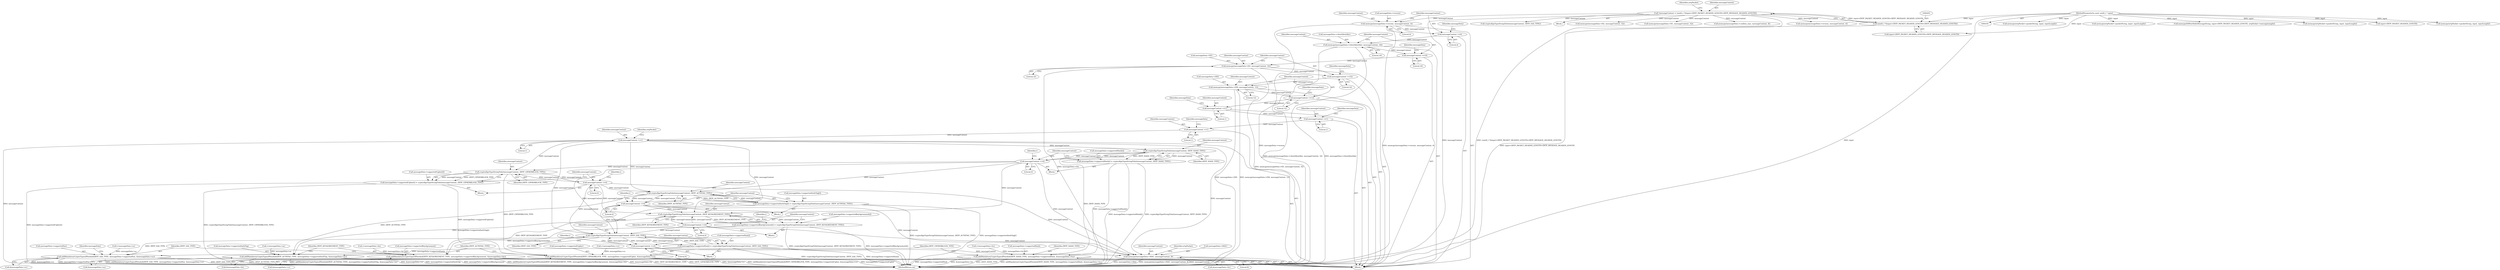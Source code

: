 digraph "0_bzrtp_bbb1e6e2f467ee4bd7b9a8c800e4f07343d7d99b@API" {
"1000242" [label="(Call,memcpy(messageData->H3, messageContent, 32))"];
"1000239" [label="(Call,messageContent +=16)"];
"1000233" [label="(Call,memcpy(messageData->clientIdentifier, messageContent, 16))"];
"1000230" [label="(Call,messageContent +=4)"];
"1000224" [label="(Call,memcpy(messageData->version, messageContent, 4))"];
"1000200" [label="(Call,*messageContent = (uint8_t *)(input+ZRTP_PACKET_HEADER_LENGTH+ZRTP_MESSAGE_HEADER_LENGTH))"];
"1000202" [label="(Call,(uint8_t *)(input+ZRTP_PACKET_HEADER_LENGTH+ZRTP_MESSAGE_HEADER_LENGTH))"];
"1000194" [label="(MethodParameterIn,const uint8_t * input)"];
"1000248" [label="(Call,messageContent +=32)"];
"1000251" [label="(Call,memcpy(messageData->ZID, messageContent, 12))"];
"1000257" [label="(Call,messageContent +=12)"];
"1000290" [label="(Call,messageContent +=1)"];
"1000303" [label="(Call,messageContent +=1)"];
"1000328" [label="(Call,messageContent +=1)"];
"1000353" [label="(Call,messageContent +=1)"];
"1000417" [label="(Call,cryptoAlgoTypeStringToInt(messageContent, ZRTP_HASH_TYPE))"];
"1000411" [label="(Call,messageData->supportedHash[i] = cryptoAlgoTypeStringToInt(messageContent, ZRTP_HASH_TYPE))"];
"1000519" [label="(Call,addMandatoryCryptoTypesIfNeeded(ZRTP_HASH_TYPE, messageData->supportedHash, &messageData->hc))"];
"1000420" [label="(Call,messageContent +=4)"];
"1000441" [label="(Call,cryptoAlgoTypeStringToInt(messageContent, ZRTP_CIPHERBLOCK_TYPE))"];
"1000435" [label="(Call,messageData->supportedCipher[i] = cryptoAlgoTypeStringToInt(messageContent, ZRTP_CIPHERBLOCK_TYPE))"];
"1000528" [label="(Call,addMandatoryCryptoTypesIfNeeded(ZRTP_CIPHERBLOCK_TYPE, messageData->supportedCipher, &messageData->cc))"];
"1000444" [label="(Call,messageContent +=4)"];
"1000465" [label="(Call,cryptoAlgoTypeStringToInt(messageContent, ZRTP_AUTHTAG_TYPE))"];
"1000459" [label="(Call,messageData->supportedAuthTag[i] = cryptoAlgoTypeStringToInt(messageContent, ZRTP_AUTHTAG_TYPE))"];
"1000537" [label="(Call,addMandatoryCryptoTypesIfNeeded(ZRTP_AUTHTAG_TYPE, messageData->supportedAuthTag, &messageData->ac))"];
"1000468" [label="(Call,messageContent +=4)"];
"1000489" [label="(Call,cryptoAlgoTypeStringToInt(messageContent, ZRTP_KEYAGREEMENT_TYPE))"];
"1000483" [label="(Call,messageData->supportedKeyAgreement[i] = cryptoAlgoTypeStringToInt(messageContent, ZRTP_KEYAGREEMENT_TYPE))"];
"1000546" [label="(Call,addMandatoryCryptoTypesIfNeeded(ZRTP_KEYAGREEMENT_TYPE, messageData->supportedKeyAgreement, &messageData->kc))"];
"1000492" [label="(Call,messageContent +=4)"];
"1000513" [label="(Call,cryptoAlgoTypeStringToInt(messageContent, ZRTP_SAS_TYPE))"];
"1000507" [label="(Call,messageData->supportedSas[i] = cryptoAlgoTypeStringToInt(messageContent, ZRTP_SAS_TYPE))"];
"1000555" [label="(Call,addMandatoryCryptoTypesIfNeeded(ZRTP_SAS_TYPE, messageData->supportedSas, &messageData->sc))"];
"1000516" [label="(Call,messageContent +=4)"];
"1000564" [label="(Call,memcpy(messageData->MAC, messageContent, 8))"];
"1000441" [label="(Call,cryptoAlgoTypeStringToInt(messageContent, ZRTP_CIPHERBLOCK_TYPE))"];
"1000530" [label="(Call,messageData->supportedCipher)"];
"1000457" [label="(Identifier,i)"];
"1000253" [label="(Identifier,messageData)"];
"1000481" [label="(Identifier,i)"];
"1000211" [label="(Identifier,zrtpPacket)"];
"1000246" [label="(Identifier,messageContent)"];
"1000251" [label="(Call,memcpy(messageData->ZID, messageContent, 12))"];
"1000520" [label="(Identifier,ZRTP_HASH_TYPE)"];
"1000243" [label="(Call,messageData->H3)"];
"1000484" [label="(Call,messageData->supportedKeyAgreement[i])"];
"1000202" [label="(Call,(uint8_t *)(input+ZRTP_PACKET_HEADER_LENGTH+ZRTP_MESSAGE_HEADER_LENGTH))"];
"1000436" [label="(Call,messageData->supportedCipher[i])"];
"1000466" [label="(Identifier,messageContent)"];
"1000538" [label="(Identifier,ZRTP_AUTHTAG_TYPE)"];
"1000524" [label="(Call,&messageData->hc)"];
"1000422" [label="(Literal,4)"];
"1000891" [label="(Call,memcpy(zrtpPacket->packetString, input, inputLength))"];
"1000418" [label="(Identifier,messageContent)"];
"1000333" [label="(Identifier,messageData)"];
"1000533" [label="(Call,&messageData->cc)"];
"1000556" [label="(Identifier,ZRTP_SAS_TYPE)"];
"1000224" [label="(Call,memcpy(messageData->version, messageContent, 4))"];
"1000201" [label="(Identifier,messageContent)"];
"1000435" [label="(Call,messageData->supportedCipher[i] = cryptoAlgoTypeStringToInt(messageContent, ZRTP_CIPHERBLOCK_TYPE))"];
"1000427" [label="(Call,i<messageData->cc)"];
"1000514" [label="(Identifier,messageContent)"];
"1000588" [label="(Call,memcpy(zrtpPacket->packetString, input, inputLength))"];
"1000469" [label="(Identifier,messageContent)"];
"1001078" [label="(Call,memcpy(DHPartHelloMessageString, input+ZRTP_PACKET_HEADER_LENGTH, zrtpPacket->messageLength))"];
"1000458" [label="(Block,)"];
"1000444" [label="(Call,messageContent +=4)"];
"1000551" [label="(Call,&messageData->kc)"];
"1000231" [label="(Identifier,messageContent)"];
"1000225" [label="(Call,messageData->version)"];
"1000493" [label="(Identifier,messageContent)"];
"1000483" [label="(Call,messageData->supportedKeyAgreement[i] = cryptoAlgoTypeStringToInt(messageContent, ZRTP_KEYAGREEMENT_TYPE))"];
"1000257" [label="(Call,messageContent +=12)"];
"1000489" [label="(Call,cryptoAlgoTypeStringToInt(messageContent, ZRTP_KEYAGREEMENT_TYPE))"];
"1000250" [label="(Literal,32)"];
"1000290" [label="(Call,messageContent +=1)"];
"1000460" [label="(Call,messageData->supportedAuthTag[i])"];
"1000491" [label="(Identifier,ZRTP_KEYAGREEMENT_TYPE)"];
"1000529" [label="(Identifier,ZRTP_CIPHERBLOCK_TYPE)"];
"1000291" [label="(Identifier,messageContent)"];
"1000235" [label="(Identifier,messageData)"];
"1000451" [label="(Call,i<messageData->ac)"];
"1000467" [label="(Identifier,ZRTP_AUTHTAG_TYPE)"];
"1000518" [label="(Literal,4)"];
"1000515" [label="(Identifier,ZRTP_SAS_TYPE)"];
"1000568" [label="(Identifier,messageContent)"];
"1000499" [label="(Call,i<messageData->sc)"];
"1000528" [label="(Call,addMandatoryCryptoTypesIfNeeded(ZRTP_CIPHERBLOCK_TYPE, messageData->supportedCipher, &messageData->cc))"];
"1000248" [label="(Call,messageContent +=32)"];
"1000354" [label="(Identifier,messageContent)"];
"1000507" [label="(Call,messageData->supportedSas[i] = cryptoAlgoTypeStringToInt(messageContent, ZRTP_SAS_TYPE))"];
"1000547" [label="(Identifier,ZRTP_KEYAGREEMENT_TYPE)"];
"1000259" [label="(Literal,12)"];
"1001379" [label="(Call,memcpy(messageData->confirm_mac, messageContent, 8))"];
"1001941" [label="(Call,memcpy(messageData->version, messageContent, 4))"];
"1000513" [label="(Call,cryptoAlgoTypeStringToInt(messageContent, ZRTP_SAS_TYPE))"];
"1000812" [label="(Call,cryptoAlgoTypeStringToInt(messageContent, ZRTP_SAS_TYPE))"];
"1001915" [label="(Call,memcpy(zrtpPacket->packetString, input, inputLength))"];
"1000465" [label="(Call,cryptoAlgoTypeStringToInt(messageContent, ZRTP_AUTHTAG_TYPE))"];
"1000197" [label="(Block,)"];
"1000305" [label="(Literal,1)"];
"1000194" [label="(MethodParameterIn,const uint8_t * input)"];
"1000445" [label="(Identifier,messageContent)"];
"1000353" [label="(Call,messageContent +=1)"];
"1000572" [label="(Identifier,zrtpPacket)"];
"1000255" [label="(Identifier,messageContent)"];
"1000232" [label="(Literal,4)"];
"1000494" [label="(Literal,4)"];
"1000468" [label="(Call,messageContent +=4)"];
"1000519" [label="(Call,addMandatoryCryptoTypesIfNeeded(ZRTP_HASH_TYPE, messageData->supportedHash, &messageData->hc))"];
"1000295" [label="(Identifier,messageData)"];
"1000412" [label="(Call,messageData->supportedHash[i])"];
"1000537" [label="(Call,addMandatoryCryptoTypesIfNeeded(ZRTP_AUTHTAG_TYPE, messageData->supportedAuthTag, &messageData->ac))"];
"1000244" [label="(Identifier,messageData)"];
"1000419" [label="(Identifier,ZRTP_HASH_TYPE)"];
"1000328" [label="(Call,messageContent +=1)"];
"1000420" [label="(Call,messageContent +=4)"];
"1000434" [label="(Block,)"];
"1000249" [label="(Identifier,messageContent)"];
"1000247" [label="(Literal,32)"];
"1000240" [label="(Identifier,messageContent)"];
"1000237" [label="(Identifier,messageContent)"];
"1000303" [label="(Call,messageContent +=1)"];
"1000292" [label="(Literal,1)"];
"1000446" [label="(Literal,4)"];
"1000215" [label="(Block,)"];
"1000242" [label="(Call,memcpy(messageData->H3, messageContent, 32))"];
"1000252" [label="(Call,messageData->ZID)"];
"1000539" [label="(Call,messageData->supportedAuthTag)"];
"1000308" [label="(Identifier,messageData)"];
"1000470" [label="(Literal,4)"];
"1000517" [label="(Identifier,messageContent)"];
"1000355" [label="(Literal,1)"];
"1000475" [label="(Call,i<messageData->kc)"];
"1000569" [label="(Literal,8)"];
"1000560" [label="(Call,&messageData->sc)"];
"1000417" [label="(Call,cryptoAlgoTypeStringToInt(messageContent, ZRTP_HASH_TYPE))"];
"1000506" [label="(Block,)"];
"1000492" [label="(Call,messageContent +=4)"];
"1000204" [label="(Call,input+ZRTP_PACKET_HEADER_LENGTH+ZRTP_MESSAGE_HEADER_LENGTH)"];
"1000239" [label="(Call,messageContent +=16)"];
"1000409" [label="(Identifier,i)"];
"1000624" [label="(Call,memcpy(messageData->H2, messageContent, 32))"];
"1000459" [label="(Call,messageData->supportedAuthTag[i] = cryptoAlgoTypeStringToInt(messageContent, ZRTP_AUTHTAG_TYPE))"];
"1000557" [label="(Call,messageData->supportedSas)"];
"1000505" [label="(Identifier,i)"];
"1000403" [label="(Call,i<messageData->hc)"];
"1000443" [label="(Identifier,ZRTP_CIPHERBLOCK_TYPE)"];
"1000359" [label="(Identifier,zrtpPacket)"];
"1000200" [label="(Call,*messageContent = (uint8_t *)(input+ZRTP_PACKET_HEADER_LENGTH+ZRTP_MESSAGE_HEADER_LENGTH))"];
"1000945" [label="(Call,memcpy(messageData->H1, messageContent, 32))"];
"1000482" [label="(Block,)"];
"1000516" [label="(Call,messageContent +=4)"];
"1000546" [label="(Call,addMandatoryCryptoTypesIfNeeded(ZRTP_KEYAGREEMENT_TYPE, messageData->supportedKeyAgreement, &messageData->kc))"];
"1001080" [label="(Call,input+ZRTP_PACKET_HEADER_LENGTH)"];
"1000258" [label="(Identifier,messageContent)"];
"1000230" [label="(Call,messageContent +=4)"];
"1000262" [label="(Identifier,messageData)"];
"1000256" [label="(Literal,12)"];
"1000566" [label="(Identifier,messageData)"];
"1000548" [label="(Call,messageData->supportedKeyAgreement)"];
"1000411" [label="(Call,messageData->supportedHash[i] = cryptoAlgoTypeStringToInt(messageContent, ZRTP_HASH_TYPE))"];
"1000565" [label="(Call,messageData->MAC)"];
"1000241" [label="(Literal,16)"];
"1000564" [label="(Call,memcpy(messageData->MAC, messageContent, 8))"];
"1000521" [label="(Call,messageData->supportedHash)"];
"1000433" [label="(Identifier,i)"];
"1000442" [label="(Identifier,messageContent)"];
"1000542" [label="(Call,&messageData->ac)"];
"1000410" [label="(Block,)"];
"1000233" [label="(Call,memcpy(messageData->clientIdentifier, messageContent, 16))"];
"1000555" [label="(Call,addMandatoryCryptoTypesIfNeeded(ZRTP_SAS_TYPE, messageData->supportedSas, &messageData->sc))"];
"1000490" [label="(Identifier,messageContent)"];
"1000228" [label="(Identifier,messageContent)"];
"1000304" [label="(Identifier,messageContent)"];
"1000421" [label="(Identifier,messageContent)"];
"1000329" [label="(Identifier,messageContent)"];
"1000330" [label="(Literal,1)"];
"1000238" [label="(Literal,16)"];
"1000234" [label="(Call,messageData->clientIdentifier)"];
"1001966" [label="(MethodReturn,int)"];
"1000508" [label="(Call,messageData->supportedSas[i])"];
"1001285" [label="(Call,memcpy(zrtpPacket->packetString, input, inputLength))"];
"1000229" [label="(Literal,4)"];
"1000242" -> "1000215"  [label="AST: "];
"1000242" -> "1000247"  [label="CFG: "];
"1000243" -> "1000242"  [label="AST: "];
"1000246" -> "1000242"  [label="AST: "];
"1000247" -> "1000242"  [label="AST: "];
"1000249" -> "1000242"  [label="CFG: "];
"1000242" -> "1001966"  [label="DDG: memcpy(messageData->H3, messageContent, 32)"];
"1000242" -> "1001966"  [label="DDG: messageData->H3"];
"1000239" -> "1000242"  [label="DDG: messageContent"];
"1000242" -> "1000248"  [label="DDG: messageContent"];
"1000239" -> "1000215"  [label="AST: "];
"1000239" -> "1000241"  [label="CFG: "];
"1000240" -> "1000239"  [label="AST: "];
"1000241" -> "1000239"  [label="AST: "];
"1000244" -> "1000239"  [label="CFG: "];
"1000233" -> "1000239"  [label="DDG: messageContent"];
"1000233" -> "1000215"  [label="AST: "];
"1000233" -> "1000238"  [label="CFG: "];
"1000234" -> "1000233"  [label="AST: "];
"1000237" -> "1000233"  [label="AST: "];
"1000238" -> "1000233"  [label="AST: "];
"1000240" -> "1000233"  [label="CFG: "];
"1000233" -> "1001966"  [label="DDG: memcpy(messageData->clientIdentifier, messageContent, 16)"];
"1000233" -> "1001966"  [label="DDG: messageData->clientIdentifier"];
"1000230" -> "1000233"  [label="DDG: messageContent"];
"1000230" -> "1000215"  [label="AST: "];
"1000230" -> "1000232"  [label="CFG: "];
"1000231" -> "1000230"  [label="AST: "];
"1000232" -> "1000230"  [label="AST: "];
"1000235" -> "1000230"  [label="CFG: "];
"1000224" -> "1000230"  [label="DDG: messageContent"];
"1000224" -> "1000215"  [label="AST: "];
"1000224" -> "1000229"  [label="CFG: "];
"1000225" -> "1000224"  [label="AST: "];
"1000228" -> "1000224"  [label="AST: "];
"1000229" -> "1000224"  [label="AST: "];
"1000231" -> "1000224"  [label="CFG: "];
"1000224" -> "1001966"  [label="DDG: messageData->version"];
"1000224" -> "1001966"  [label="DDG: memcpy(messageData->version, messageContent, 4)"];
"1000200" -> "1000224"  [label="DDG: messageContent"];
"1000200" -> "1000197"  [label="AST: "];
"1000200" -> "1000202"  [label="CFG: "];
"1000201" -> "1000200"  [label="AST: "];
"1000202" -> "1000200"  [label="AST: "];
"1000211" -> "1000200"  [label="CFG: "];
"1000200" -> "1001966"  [label="DDG: messageContent"];
"1000200" -> "1001966"  [label="DDG: (uint8_t *)(input+ZRTP_PACKET_HEADER_LENGTH+ZRTP_MESSAGE_HEADER_LENGTH)"];
"1000202" -> "1000200"  [label="DDG: input+ZRTP_PACKET_HEADER_LENGTH+ZRTP_MESSAGE_HEADER_LENGTH"];
"1000200" -> "1000624"  [label="DDG: messageContent"];
"1000200" -> "1000812"  [label="DDG: messageContent"];
"1000200" -> "1000945"  [label="DDG: messageContent"];
"1000200" -> "1001379"  [label="DDG: messageContent"];
"1000200" -> "1001941"  [label="DDG: messageContent"];
"1000202" -> "1000204"  [label="CFG: "];
"1000203" -> "1000202"  [label="AST: "];
"1000204" -> "1000202"  [label="AST: "];
"1000202" -> "1001966"  [label="DDG: input+ZRTP_PACKET_HEADER_LENGTH+ZRTP_MESSAGE_HEADER_LENGTH"];
"1000194" -> "1000202"  [label="DDG: input"];
"1000194" -> "1000191"  [label="AST: "];
"1000194" -> "1001966"  [label="DDG: input"];
"1000194" -> "1000204"  [label="DDG: input"];
"1000194" -> "1000588"  [label="DDG: input"];
"1000194" -> "1000891"  [label="DDG: input"];
"1000194" -> "1001078"  [label="DDG: input"];
"1000194" -> "1001080"  [label="DDG: input"];
"1000194" -> "1001285"  [label="DDG: input"];
"1000194" -> "1001915"  [label="DDG: input"];
"1000248" -> "1000215"  [label="AST: "];
"1000248" -> "1000250"  [label="CFG: "];
"1000249" -> "1000248"  [label="AST: "];
"1000250" -> "1000248"  [label="AST: "];
"1000253" -> "1000248"  [label="CFG: "];
"1000248" -> "1000251"  [label="DDG: messageContent"];
"1000251" -> "1000215"  [label="AST: "];
"1000251" -> "1000256"  [label="CFG: "];
"1000252" -> "1000251"  [label="AST: "];
"1000255" -> "1000251"  [label="AST: "];
"1000256" -> "1000251"  [label="AST: "];
"1000258" -> "1000251"  [label="CFG: "];
"1000251" -> "1001966"  [label="DDG: memcpy(messageData->ZID, messageContent, 12)"];
"1000251" -> "1001966"  [label="DDG: messageData->ZID"];
"1000251" -> "1000257"  [label="DDG: messageContent"];
"1000257" -> "1000215"  [label="AST: "];
"1000257" -> "1000259"  [label="CFG: "];
"1000258" -> "1000257"  [label="AST: "];
"1000259" -> "1000257"  [label="AST: "];
"1000262" -> "1000257"  [label="CFG: "];
"1000257" -> "1000290"  [label="DDG: messageContent"];
"1000290" -> "1000215"  [label="AST: "];
"1000290" -> "1000292"  [label="CFG: "];
"1000291" -> "1000290"  [label="AST: "];
"1000292" -> "1000290"  [label="AST: "];
"1000295" -> "1000290"  [label="CFG: "];
"1000290" -> "1000303"  [label="DDG: messageContent"];
"1000303" -> "1000215"  [label="AST: "];
"1000303" -> "1000305"  [label="CFG: "];
"1000304" -> "1000303"  [label="AST: "];
"1000305" -> "1000303"  [label="AST: "];
"1000308" -> "1000303"  [label="CFG: "];
"1000303" -> "1000328"  [label="DDG: messageContent"];
"1000328" -> "1000215"  [label="AST: "];
"1000328" -> "1000330"  [label="CFG: "];
"1000329" -> "1000328"  [label="AST: "];
"1000330" -> "1000328"  [label="AST: "];
"1000333" -> "1000328"  [label="CFG: "];
"1000328" -> "1000353"  [label="DDG: messageContent"];
"1000353" -> "1000215"  [label="AST: "];
"1000353" -> "1000355"  [label="CFG: "];
"1000354" -> "1000353"  [label="AST: "];
"1000355" -> "1000353"  [label="AST: "];
"1000359" -> "1000353"  [label="CFG: "];
"1000353" -> "1001966"  [label="DDG: messageContent"];
"1000353" -> "1000417"  [label="DDG: messageContent"];
"1000353" -> "1000441"  [label="DDG: messageContent"];
"1000353" -> "1000465"  [label="DDG: messageContent"];
"1000353" -> "1000489"  [label="DDG: messageContent"];
"1000353" -> "1000513"  [label="DDG: messageContent"];
"1000353" -> "1000564"  [label="DDG: messageContent"];
"1000417" -> "1000411"  [label="AST: "];
"1000417" -> "1000419"  [label="CFG: "];
"1000418" -> "1000417"  [label="AST: "];
"1000419" -> "1000417"  [label="AST: "];
"1000411" -> "1000417"  [label="CFG: "];
"1000417" -> "1000411"  [label="DDG: messageContent"];
"1000417" -> "1000411"  [label="DDG: ZRTP_HASH_TYPE"];
"1000420" -> "1000417"  [label="DDG: messageContent"];
"1000417" -> "1000420"  [label="DDG: messageContent"];
"1000417" -> "1000519"  [label="DDG: ZRTP_HASH_TYPE"];
"1000411" -> "1000410"  [label="AST: "];
"1000412" -> "1000411"  [label="AST: "];
"1000421" -> "1000411"  [label="CFG: "];
"1000411" -> "1001966"  [label="DDG: messageData->supportedHash[i]"];
"1000411" -> "1001966"  [label="DDG: cryptoAlgoTypeStringToInt(messageContent, ZRTP_HASH_TYPE)"];
"1000411" -> "1000519"  [label="DDG: messageData->supportedHash[i]"];
"1000519" -> "1000215"  [label="AST: "];
"1000519" -> "1000524"  [label="CFG: "];
"1000520" -> "1000519"  [label="AST: "];
"1000521" -> "1000519"  [label="AST: "];
"1000524" -> "1000519"  [label="AST: "];
"1000529" -> "1000519"  [label="CFG: "];
"1000519" -> "1001966"  [label="DDG: &messageData->hc"];
"1000519" -> "1001966"  [label="DDG: ZRTP_HASH_TYPE"];
"1000519" -> "1001966"  [label="DDG: addMandatoryCryptoTypesIfNeeded(ZRTP_HASH_TYPE, messageData->supportedHash, &messageData->hc)"];
"1000519" -> "1001966"  [label="DDG: messageData->supportedHash"];
"1000403" -> "1000519"  [label="DDG: messageData->hc"];
"1000420" -> "1000410"  [label="AST: "];
"1000420" -> "1000422"  [label="CFG: "];
"1000421" -> "1000420"  [label="AST: "];
"1000422" -> "1000420"  [label="AST: "];
"1000409" -> "1000420"  [label="CFG: "];
"1000420" -> "1000441"  [label="DDG: messageContent"];
"1000420" -> "1000465"  [label="DDG: messageContent"];
"1000420" -> "1000489"  [label="DDG: messageContent"];
"1000420" -> "1000513"  [label="DDG: messageContent"];
"1000420" -> "1000564"  [label="DDG: messageContent"];
"1000441" -> "1000435"  [label="AST: "];
"1000441" -> "1000443"  [label="CFG: "];
"1000442" -> "1000441"  [label="AST: "];
"1000443" -> "1000441"  [label="AST: "];
"1000435" -> "1000441"  [label="CFG: "];
"1000441" -> "1000435"  [label="DDG: messageContent"];
"1000441" -> "1000435"  [label="DDG: ZRTP_CIPHERBLOCK_TYPE"];
"1000444" -> "1000441"  [label="DDG: messageContent"];
"1000441" -> "1000444"  [label="DDG: messageContent"];
"1000441" -> "1000528"  [label="DDG: ZRTP_CIPHERBLOCK_TYPE"];
"1000435" -> "1000434"  [label="AST: "];
"1000436" -> "1000435"  [label="AST: "];
"1000445" -> "1000435"  [label="CFG: "];
"1000435" -> "1001966"  [label="DDG: messageData->supportedCipher[i]"];
"1000435" -> "1001966"  [label="DDG: cryptoAlgoTypeStringToInt(messageContent, ZRTP_CIPHERBLOCK_TYPE)"];
"1000435" -> "1000528"  [label="DDG: messageData->supportedCipher[i]"];
"1000528" -> "1000215"  [label="AST: "];
"1000528" -> "1000533"  [label="CFG: "];
"1000529" -> "1000528"  [label="AST: "];
"1000530" -> "1000528"  [label="AST: "];
"1000533" -> "1000528"  [label="AST: "];
"1000538" -> "1000528"  [label="CFG: "];
"1000528" -> "1001966"  [label="DDG: &messageData->cc"];
"1000528" -> "1001966"  [label="DDG: addMandatoryCryptoTypesIfNeeded(ZRTP_CIPHERBLOCK_TYPE, messageData->supportedCipher, &messageData->cc)"];
"1000528" -> "1001966"  [label="DDG: messageData->supportedCipher"];
"1000528" -> "1001966"  [label="DDG: ZRTP_CIPHERBLOCK_TYPE"];
"1000427" -> "1000528"  [label="DDG: messageData->cc"];
"1000444" -> "1000434"  [label="AST: "];
"1000444" -> "1000446"  [label="CFG: "];
"1000445" -> "1000444"  [label="AST: "];
"1000446" -> "1000444"  [label="AST: "];
"1000433" -> "1000444"  [label="CFG: "];
"1000444" -> "1000465"  [label="DDG: messageContent"];
"1000444" -> "1000489"  [label="DDG: messageContent"];
"1000444" -> "1000513"  [label="DDG: messageContent"];
"1000444" -> "1000564"  [label="DDG: messageContent"];
"1000465" -> "1000459"  [label="AST: "];
"1000465" -> "1000467"  [label="CFG: "];
"1000466" -> "1000465"  [label="AST: "];
"1000467" -> "1000465"  [label="AST: "];
"1000459" -> "1000465"  [label="CFG: "];
"1000465" -> "1000459"  [label="DDG: messageContent"];
"1000465" -> "1000459"  [label="DDG: ZRTP_AUTHTAG_TYPE"];
"1000468" -> "1000465"  [label="DDG: messageContent"];
"1000465" -> "1000468"  [label="DDG: messageContent"];
"1000465" -> "1000537"  [label="DDG: ZRTP_AUTHTAG_TYPE"];
"1000459" -> "1000458"  [label="AST: "];
"1000460" -> "1000459"  [label="AST: "];
"1000469" -> "1000459"  [label="CFG: "];
"1000459" -> "1001966"  [label="DDG: messageData->supportedAuthTag[i]"];
"1000459" -> "1001966"  [label="DDG: cryptoAlgoTypeStringToInt(messageContent, ZRTP_AUTHTAG_TYPE)"];
"1000459" -> "1000537"  [label="DDG: messageData->supportedAuthTag[i]"];
"1000537" -> "1000215"  [label="AST: "];
"1000537" -> "1000542"  [label="CFG: "];
"1000538" -> "1000537"  [label="AST: "];
"1000539" -> "1000537"  [label="AST: "];
"1000542" -> "1000537"  [label="AST: "];
"1000547" -> "1000537"  [label="CFG: "];
"1000537" -> "1001966"  [label="DDG: &messageData->ac"];
"1000537" -> "1001966"  [label="DDG: messageData->supportedAuthTag"];
"1000537" -> "1001966"  [label="DDG: ZRTP_AUTHTAG_TYPE"];
"1000537" -> "1001966"  [label="DDG: addMandatoryCryptoTypesIfNeeded(ZRTP_AUTHTAG_TYPE, messageData->supportedAuthTag, &messageData->ac)"];
"1000451" -> "1000537"  [label="DDG: messageData->ac"];
"1000468" -> "1000458"  [label="AST: "];
"1000468" -> "1000470"  [label="CFG: "];
"1000469" -> "1000468"  [label="AST: "];
"1000470" -> "1000468"  [label="AST: "];
"1000457" -> "1000468"  [label="CFG: "];
"1000468" -> "1000489"  [label="DDG: messageContent"];
"1000468" -> "1000513"  [label="DDG: messageContent"];
"1000468" -> "1000564"  [label="DDG: messageContent"];
"1000489" -> "1000483"  [label="AST: "];
"1000489" -> "1000491"  [label="CFG: "];
"1000490" -> "1000489"  [label="AST: "];
"1000491" -> "1000489"  [label="AST: "];
"1000483" -> "1000489"  [label="CFG: "];
"1000489" -> "1000483"  [label="DDG: messageContent"];
"1000489" -> "1000483"  [label="DDG: ZRTP_KEYAGREEMENT_TYPE"];
"1000492" -> "1000489"  [label="DDG: messageContent"];
"1000489" -> "1000492"  [label="DDG: messageContent"];
"1000489" -> "1000546"  [label="DDG: ZRTP_KEYAGREEMENT_TYPE"];
"1000483" -> "1000482"  [label="AST: "];
"1000484" -> "1000483"  [label="AST: "];
"1000493" -> "1000483"  [label="CFG: "];
"1000483" -> "1001966"  [label="DDG: cryptoAlgoTypeStringToInt(messageContent, ZRTP_KEYAGREEMENT_TYPE)"];
"1000483" -> "1001966"  [label="DDG: messageData->supportedKeyAgreement[i]"];
"1000483" -> "1000546"  [label="DDG: messageData->supportedKeyAgreement[i]"];
"1000546" -> "1000215"  [label="AST: "];
"1000546" -> "1000551"  [label="CFG: "];
"1000547" -> "1000546"  [label="AST: "];
"1000548" -> "1000546"  [label="AST: "];
"1000551" -> "1000546"  [label="AST: "];
"1000556" -> "1000546"  [label="CFG: "];
"1000546" -> "1001966"  [label="DDG: messageData->supportedKeyAgreement"];
"1000546" -> "1001966"  [label="DDG: addMandatoryCryptoTypesIfNeeded(ZRTP_KEYAGREEMENT_TYPE, messageData->supportedKeyAgreement, &messageData->kc)"];
"1000546" -> "1001966"  [label="DDG: &messageData->kc"];
"1000546" -> "1001966"  [label="DDG: ZRTP_KEYAGREEMENT_TYPE"];
"1000475" -> "1000546"  [label="DDG: messageData->kc"];
"1000492" -> "1000482"  [label="AST: "];
"1000492" -> "1000494"  [label="CFG: "];
"1000493" -> "1000492"  [label="AST: "];
"1000494" -> "1000492"  [label="AST: "];
"1000481" -> "1000492"  [label="CFG: "];
"1000492" -> "1000513"  [label="DDG: messageContent"];
"1000492" -> "1000564"  [label="DDG: messageContent"];
"1000513" -> "1000507"  [label="AST: "];
"1000513" -> "1000515"  [label="CFG: "];
"1000514" -> "1000513"  [label="AST: "];
"1000515" -> "1000513"  [label="AST: "];
"1000507" -> "1000513"  [label="CFG: "];
"1000513" -> "1000507"  [label="DDG: messageContent"];
"1000513" -> "1000507"  [label="DDG: ZRTP_SAS_TYPE"];
"1000516" -> "1000513"  [label="DDG: messageContent"];
"1000513" -> "1000516"  [label="DDG: messageContent"];
"1000513" -> "1000555"  [label="DDG: ZRTP_SAS_TYPE"];
"1000507" -> "1000506"  [label="AST: "];
"1000508" -> "1000507"  [label="AST: "];
"1000517" -> "1000507"  [label="CFG: "];
"1000507" -> "1001966"  [label="DDG: cryptoAlgoTypeStringToInt(messageContent, ZRTP_SAS_TYPE)"];
"1000507" -> "1001966"  [label="DDG: messageData->supportedSas[i]"];
"1000507" -> "1000555"  [label="DDG: messageData->supportedSas[i]"];
"1000555" -> "1000215"  [label="AST: "];
"1000555" -> "1000560"  [label="CFG: "];
"1000556" -> "1000555"  [label="AST: "];
"1000557" -> "1000555"  [label="AST: "];
"1000560" -> "1000555"  [label="AST: "];
"1000566" -> "1000555"  [label="CFG: "];
"1000555" -> "1001966"  [label="DDG: &messageData->sc"];
"1000555" -> "1001966"  [label="DDG: messageData->supportedSas"];
"1000555" -> "1001966"  [label="DDG: addMandatoryCryptoTypesIfNeeded(ZRTP_SAS_TYPE, messageData->supportedSas, &messageData->sc)"];
"1000555" -> "1001966"  [label="DDG: ZRTP_SAS_TYPE"];
"1000499" -> "1000555"  [label="DDG: messageData->sc"];
"1000516" -> "1000506"  [label="AST: "];
"1000516" -> "1000518"  [label="CFG: "];
"1000517" -> "1000516"  [label="AST: "];
"1000518" -> "1000516"  [label="AST: "];
"1000505" -> "1000516"  [label="CFG: "];
"1000516" -> "1000564"  [label="DDG: messageContent"];
"1000564" -> "1000215"  [label="AST: "];
"1000564" -> "1000569"  [label="CFG: "];
"1000565" -> "1000564"  [label="AST: "];
"1000568" -> "1000564"  [label="AST: "];
"1000569" -> "1000564"  [label="AST: "];
"1000572" -> "1000564"  [label="CFG: "];
"1000564" -> "1001966"  [label="DDG: messageContent"];
"1000564" -> "1001966"  [label="DDG: messageData->MAC"];
"1000564" -> "1001966"  [label="DDG: memcpy(messageData->MAC, messageContent, 8)"];
}
